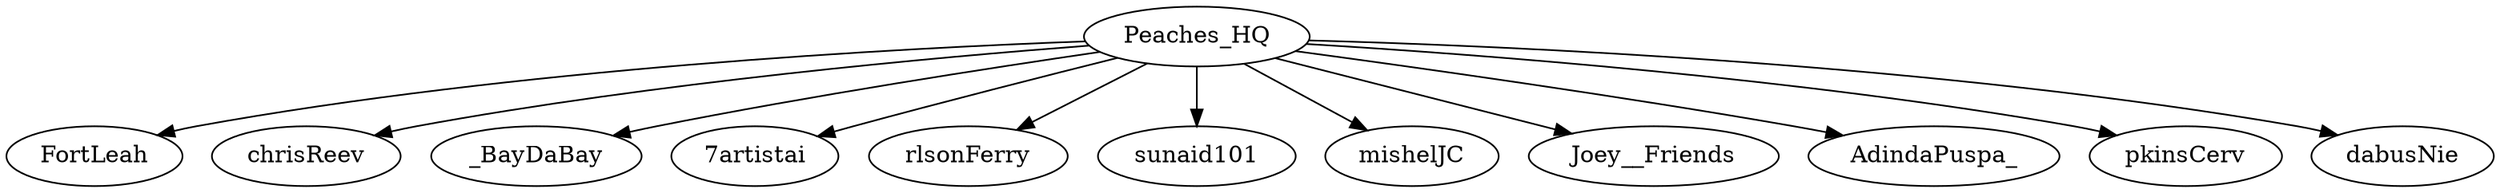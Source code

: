 strict digraph {
"Peaches_HQ" -> "FortLeah"
"Peaches_HQ" -> "chrisReev"
"Peaches_HQ" -> "_BayDaBay"
"Peaches_HQ" -> "7artistai"
"Peaches_HQ" -> "rlsonFerry"
"Peaches_HQ" -> "sunaid101"
"Peaches_HQ" -> "mishelJC"
"Peaches_HQ" -> "Joey__Friends"
"Peaches_HQ" -> "AdindaPuspa_"
"Peaches_HQ" -> "pkinsCerv"
"Peaches_HQ" -> "dabusNie"
}